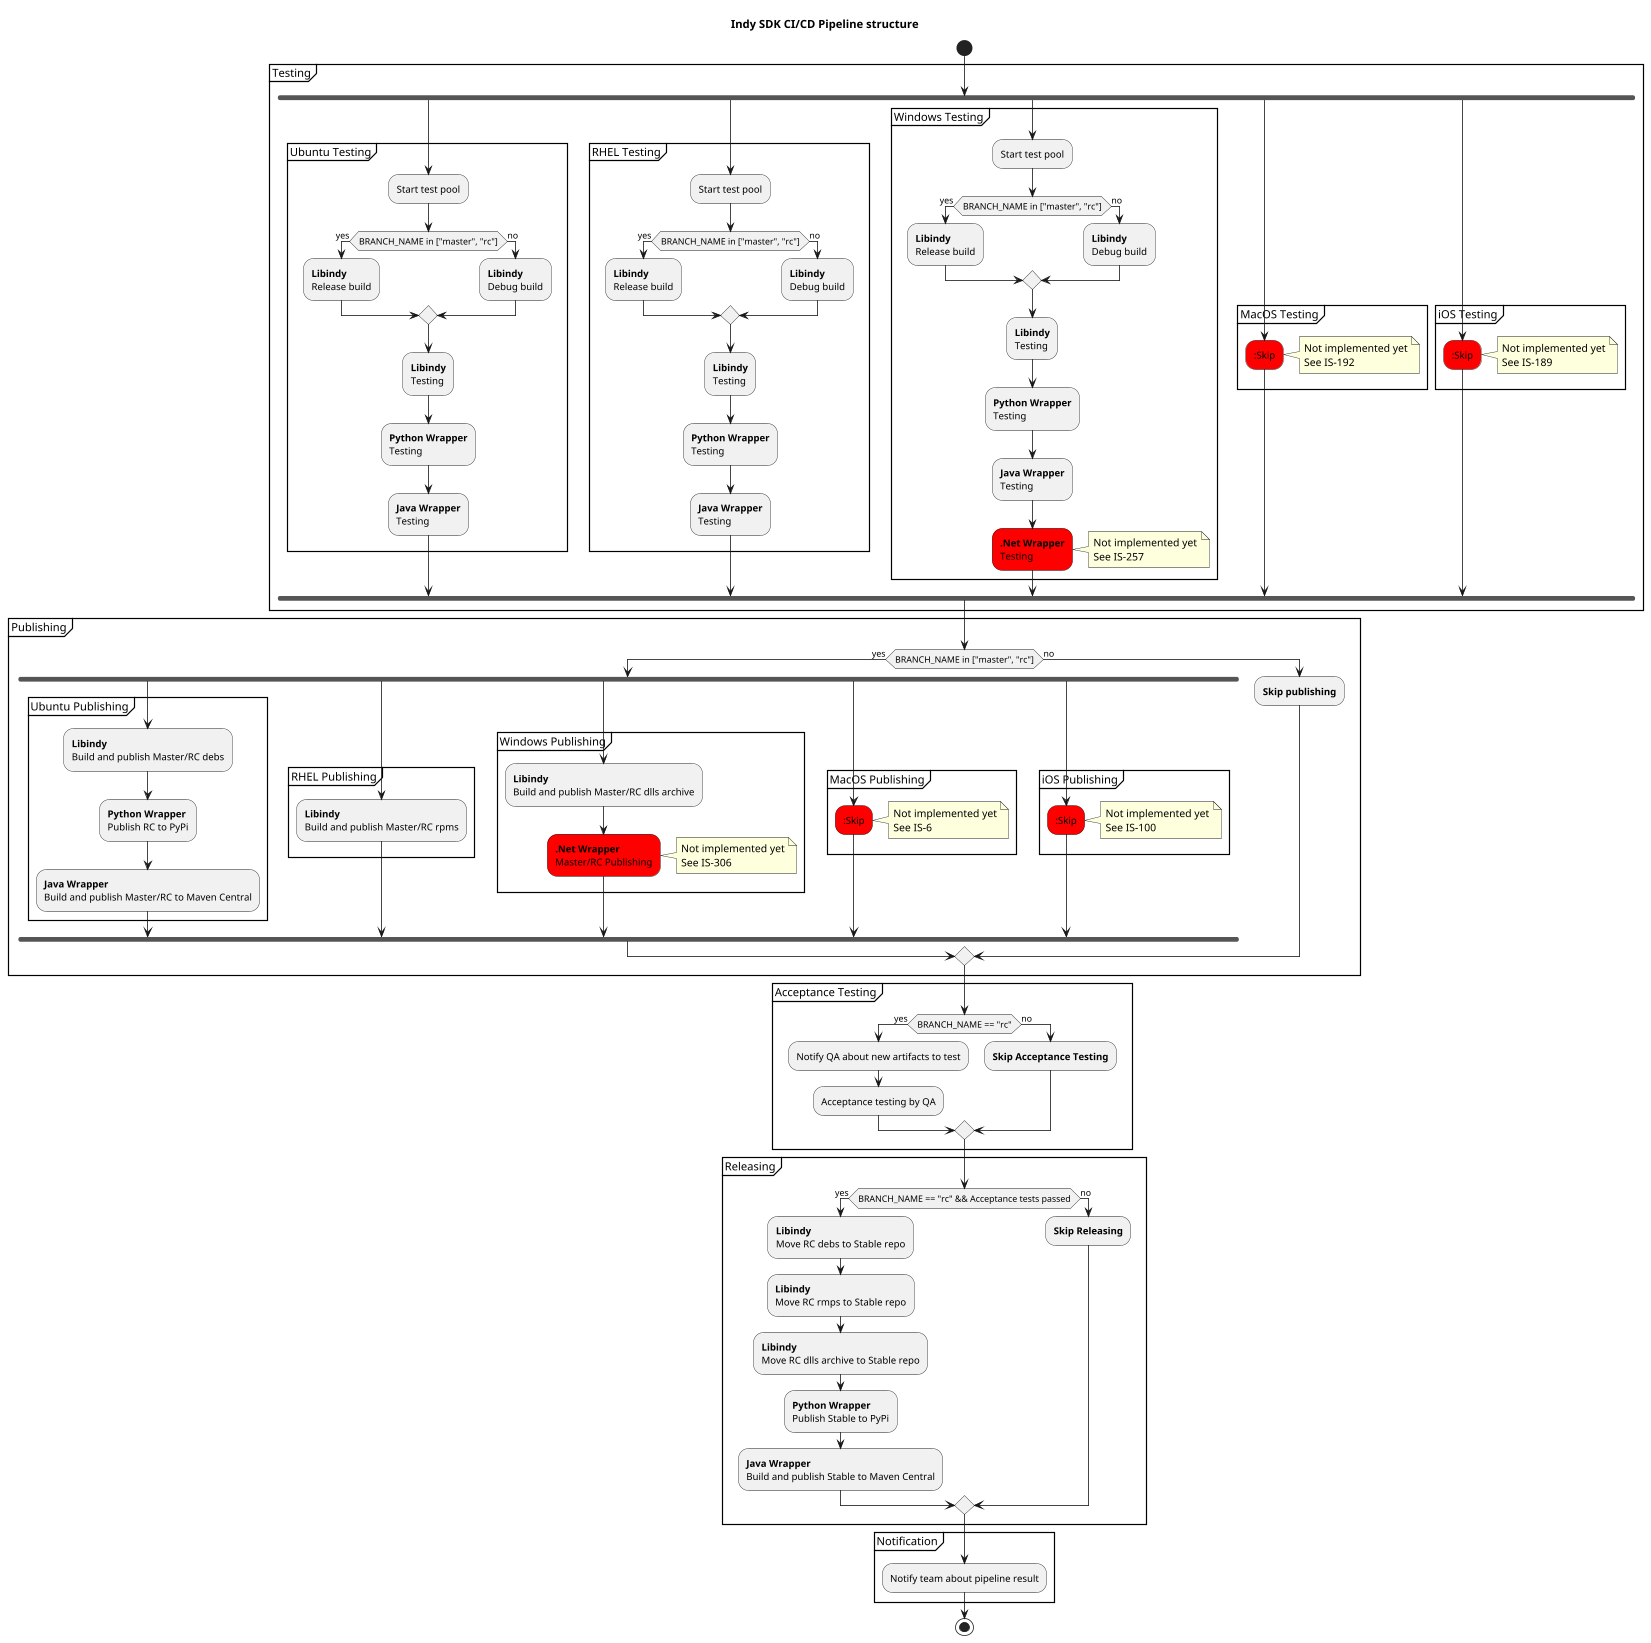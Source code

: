 @startuml

start

title Indy SDK CI/CD Pipeline structure
scale 0.8

partition Testing {
    fork
        partition "Ubuntu Testing" {
            :Start test pool;
            if (BRANCH_NAME in ["master", "rc"]) then (yes)
              :<b>Libindy\nRelease build;
            else (no)
              :<b>Libindy\nDebug build;
            endif
            :<b>Libindy
            Testing;
            :<b>Python Wrapper
            Testing;
            :<b>Java Wrapper
            Testing;
        }
    fork again
        partition "RHEL Testing" {
            :Start test pool;
            if (BRANCH_NAME in ["master", "rc"]) then (yes)
                :<b>Libindy\nRelease build;
            else (no)
                :<b>Libindy\nDebug build;
            endif
            :<b>Libindy
            Testing;
            :<b>Python Wrapper
            Testing;
            :<b>Java Wrapper
            Testing;
        }
    fork again
        partition "Windows Testing" {
            :Start test pool;
            if (BRANCH_NAME in ["master", "rc"]) then (yes)
                :<b>Libindy\nRelease build;
            else (no)
                :<b>Libindy\nDebug build;
            endif
            :<b>Libindy
            Testing;
            :<b>Python Wrapper
            Testing;
            :<b>Java Wrapper
            Testing;
            #red:<b>.Net Wrapper
            Testing;
            note right: Not implemented yet\nSee IS-257
        }
    fork again
        partition "MacOS Testing" {
            #red::Skip;
            note right: Not implemented yet\nSee IS-192
        }
    fork again
        partition "iOS Testing" {
            #red::Skip;
            note right: Not implemented yet\nSee IS-189
        }
    end fork
}

partition Publishing {
    if (BRANCH_NAME in ["master", "rc"]) then (yes)
        fork
            partition "Ubuntu Publishing" {
                :<b>Libindy
                Build and publish Master/RC debs;
                :<b>Python Wrapper
                Publish RC to PyPi;
                :<b>Java Wrapper
                Build and publish Master/RC to Maven Central;
            }
        fork again
            partition "RHEL Publishing" {
                :<b>Libindy
                Build and publish Master/RC rpms;
            }
        fork again
            partition "Windows Publishing" {
                :<b>Libindy
                Build and publish Master/RC dlls archive;
                #red:<b>.Net Wrapper
                Master/RC Publishing;
                note right: Not implemented yet\nSee IS-306
            }
        fork again
            partition "MacOS Publishing" {
                #red::Skip;
                note right: Not implemented yet\nSee IS-6
            }
        fork again
            partition "iOS Publishing" {
                #red::Skip;
                note right: Not implemented yet\nSee IS-100
            }
        end fork
    else (no)
        :<b>Skip publishing;
    endif
}

partition "Acceptance Testing" {
    if (BRANCH_NAME == "rc") then (yes)
        :Notify QA about new artifacts to test;
        :Acceptance testing by QA;
    else (no)
        :<b>Skip Acceptance Testing;
    endif
}

partition "Releasing" {
    if (BRANCH_NAME == "rc" && Acceptance tests passed) then (yes)
        :<b>Libindy
        Move RC debs to Stable repo;
        :<b>Libindy
        Move RC rmps to Stable repo;
        :<b>Libindy
        Move RC dlls archive to Stable repo;
        :<b>Python Wrapper
        Publish Stable to PyPi;
        :<b>Java Wrapper
        Build and publish Stable to Maven Central;
    else (no)
        :<b>Skip Releasing;
    endif
}

partition Notification {
    :Notify team about pipeline result;
}

stop

@enduml
